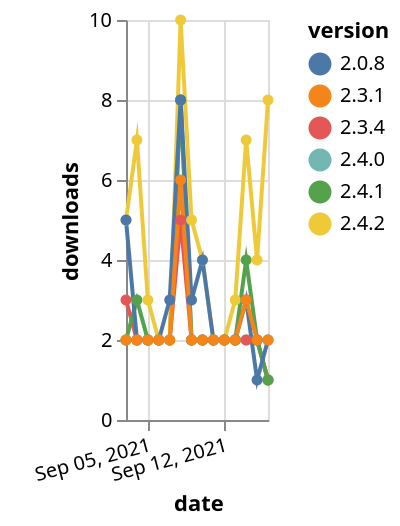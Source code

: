{"$schema": "https://vega.github.io/schema/vega-lite/v5.json", "description": "A simple bar chart with embedded data.", "data": {"values": [{"date": "2021-09-03", "total": 3143, "delta": 2, "version": "2.4.0"}, {"date": "2021-09-04", "total": 3145, "delta": 2, "version": "2.4.0"}, {"date": "2021-09-05", "total": 3147, "delta": 2, "version": "2.4.0"}, {"date": "2021-09-06", "total": 3149, "delta": 2, "version": "2.4.0"}, {"date": "2021-09-07", "total": 3151, "delta": 2, "version": "2.4.0"}, {"date": "2021-09-08", "total": 3159, "delta": 8, "version": "2.4.0"}, {"date": "2021-09-09", "total": 3161, "delta": 2, "version": "2.4.0"}, {"date": "2021-09-10", "total": 3163, "delta": 2, "version": "2.4.0"}, {"date": "2021-09-11", "total": 3165, "delta": 2, "version": "2.4.0"}, {"date": "2021-09-12", "total": 3167, "delta": 2, "version": "2.4.0"}, {"date": "2021-09-13", "total": 3169, "delta": 2, "version": "2.4.0"}, {"date": "2021-09-14", "total": 3171, "delta": 2, "version": "2.4.0"}, {"date": "2021-09-15", "total": 3173, "delta": 2, "version": "2.4.0"}, {"date": "2021-09-16", "total": 3174, "delta": 1, "version": "2.4.0"}, {"date": "2021-09-03", "total": 3275, "delta": 3, "version": "2.3.4"}, {"date": "2021-09-04", "total": 3277, "delta": 2, "version": "2.3.4"}, {"date": "2021-09-05", "total": 3279, "delta": 2, "version": "2.3.4"}, {"date": "2021-09-06", "total": 3281, "delta": 2, "version": "2.3.4"}, {"date": "2021-09-07", "total": 3283, "delta": 2, "version": "2.3.4"}, {"date": "2021-09-08", "total": 3288, "delta": 5, "version": "2.3.4"}, {"date": "2021-09-09", "total": 3290, "delta": 2, "version": "2.3.4"}, {"date": "2021-09-10", "total": 3292, "delta": 2, "version": "2.3.4"}, {"date": "2021-09-11", "total": 3294, "delta": 2, "version": "2.3.4"}, {"date": "2021-09-12", "total": 3296, "delta": 2, "version": "2.3.4"}, {"date": "2021-09-13", "total": 3298, "delta": 2, "version": "2.3.4"}, {"date": "2021-09-14", "total": 3300, "delta": 2, "version": "2.3.4"}, {"date": "2021-09-15", "total": 3302, "delta": 2, "version": "2.3.4"}, {"date": "2021-09-16", "total": 3303, "delta": 1, "version": "2.3.4"}, {"date": "2021-09-03", "total": 4075, "delta": 2, "version": "2.4.1"}, {"date": "2021-09-04", "total": 4078, "delta": 3, "version": "2.4.1"}, {"date": "2021-09-05", "total": 4080, "delta": 2, "version": "2.4.1"}, {"date": "2021-09-06", "total": 4082, "delta": 2, "version": "2.4.1"}, {"date": "2021-09-07", "total": 4084, "delta": 2, "version": "2.4.1"}, {"date": "2021-09-08", "total": 4092, "delta": 8, "version": "2.4.1"}, {"date": "2021-09-09", "total": 4094, "delta": 2, "version": "2.4.1"}, {"date": "2021-09-10", "total": 4096, "delta": 2, "version": "2.4.1"}, {"date": "2021-09-11", "total": 4098, "delta": 2, "version": "2.4.1"}, {"date": "2021-09-12", "total": 4100, "delta": 2, "version": "2.4.1"}, {"date": "2021-09-13", "total": 4102, "delta": 2, "version": "2.4.1"}, {"date": "2021-09-14", "total": 4106, "delta": 4, "version": "2.4.1"}, {"date": "2021-09-15", "total": 4108, "delta": 2, "version": "2.4.1"}, {"date": "2021-09-16", "total": 4109, "delta": 1, "version": "2.4.1"}, {"date": "2021-09-03", "total": 2786, "delta": 5, "version": "2.4.2"}, {"date": "2021-09-04", "total": 2793, "delta": 7, "version": "2.4.2"}, {"date": "2021-09-05", "total": 2796, "delta": 3, "version": "2.4.2"}, {"date": "2021-09-06", "total": 2798, "delta": 2, "version": "2.4.2"}, {"date": "2021-09-07", "total": 2800, "delta": 2, "version": "2.4.2"}, {"date": "2021-09-08", "total": 2810, "delta": 10, "version": "2.4.2"}, {"date": "2021-09-09", "total": 2815, "delta": 5, "version": "2.4.2"}, {"date": "2021-09-10", "total": 2819, "delta": 4, "version": "2.4.2"}, {"date": "2021-09-11", "total": 2821, "delta": 2, "version": "2.4.2"}, {"date": "2021-09-12", "total": 2823, "delta": 2, "version": "2.4.2"}, {"date": "2021-09-13", "total": 2826, "delta": 3, "version": "2.4.2"}, {"date": "2021-09-14", "total": 2833, "delta": 7, "version": "2.4.2"}, {"date": "2021-09-15", "total": 2837, "delta": 4, "version": "2.4.2"}, {"date": "2021-09-16", "total": 2845, "delta": 8, "version": "2.4.2"}, {"date": "2021-09-03", "total": 5400, "delta": 5, "version": "2.0.8"}, {"date": "2021-09-04", "total": 5402, "delta": 2, "version": "2.0.8"}, {"date": "2021-09-05", "total": 5404, "delta": 2, "version": "2.0.8"}, {"date": "2021-09-06", "total": 5406, "delta": 2, "version": "2.0.8"}, {"date": "2021-09-07", "total": 5409, "delta": 3, "version": "2.0.8"}, {"date": "2021-09-08", "total": 5417, "delta": 8, "version": "2.0.8"}, {"date": "2021-09-09", "total": 5420, "delta": 3, "version": "2.0.8"}, {"date": "2021-09-10", "total": 5424, "delta": 4, "version": "2.0.8"}, {"date": "2021-09-11", "total": 5426, "delta": 2, "version": "2.0.8"}, {"date": "2021-09-12", "total": 5428, "delta": 2, "version": "2.0.8"}, {"date": "2021-09-13", "total": 5430, "delta": 2, "version": "2.0.8"}, {"date": "2021-09-14", "total": 5433, "delta": 3, "version": "2.0.8"}, {"date": "2021-09-15", "total": 5434, "delta": 1, "version": "2.0.8"}, {"date": "2021-09-16", "total": 5436, "delta": 2, "version": "2.0.8"}, {"date": "2021-09-03", "total": 4686, "delta": 2, "version": "2.3.1"}, {"date": "2021-09-04", "total": 4688, "delta": 2, "version": "2.3.1"}, {"date": "2021-09-05", "total": 4690, "delta": 2, "version": "2.3.1"}, {"date": "2021-09-06", "total": 4692, "delta": 2, "version": "2.3.1"}, {"date": "2021-09-07", "total": 4694, "delta": 2, "version": "2.3.1"}, {"date": "2021-09-08", "total": 4700, "delta": 6, "version": "2.3.1"}, {"date": "2021-09-09", "total": 4702, "delta": 2, "version": "2.3.1"}, {"date": "2021-09-10", "total": 4704, "delta": 2, "version": "2.3.1"}, {"date": "2021-09-11", "total": 4706, "delta": 2, "version": "2.3.1"}, {"date": "2021-09-12", "total": 4708, "delta": 2, "version": "2.3.1"}, {"date": "2021-09-13", "total": 4710, "delta": 2, "version": "2.3.1"}, {"date": "2021-09-14", "total": 4713, "delta": 3, "version": "2.3.1"}, {"date": "2021-09-15", "total": 4715, "delta": 2, "version": "2.3.1"}, {"date": "2021-09-16", "total": 4717, "delta": 2, "version": "2.3.1"}]}, "width": "container", "mark": {"type": "line", "point": {"filled": true}}, "encoding": {"x": {"field": "date", "type": "temporal", "timeUnit": "yearmonthdate", "title": "date", "axis": {"labelAngle": -15}}, "y": {"field": "delta", "type": "quantitative", "title": "downloads"}, "color": {"field": "version", "type": "nominal"}, "tooltip": {"field": "delta"}}}